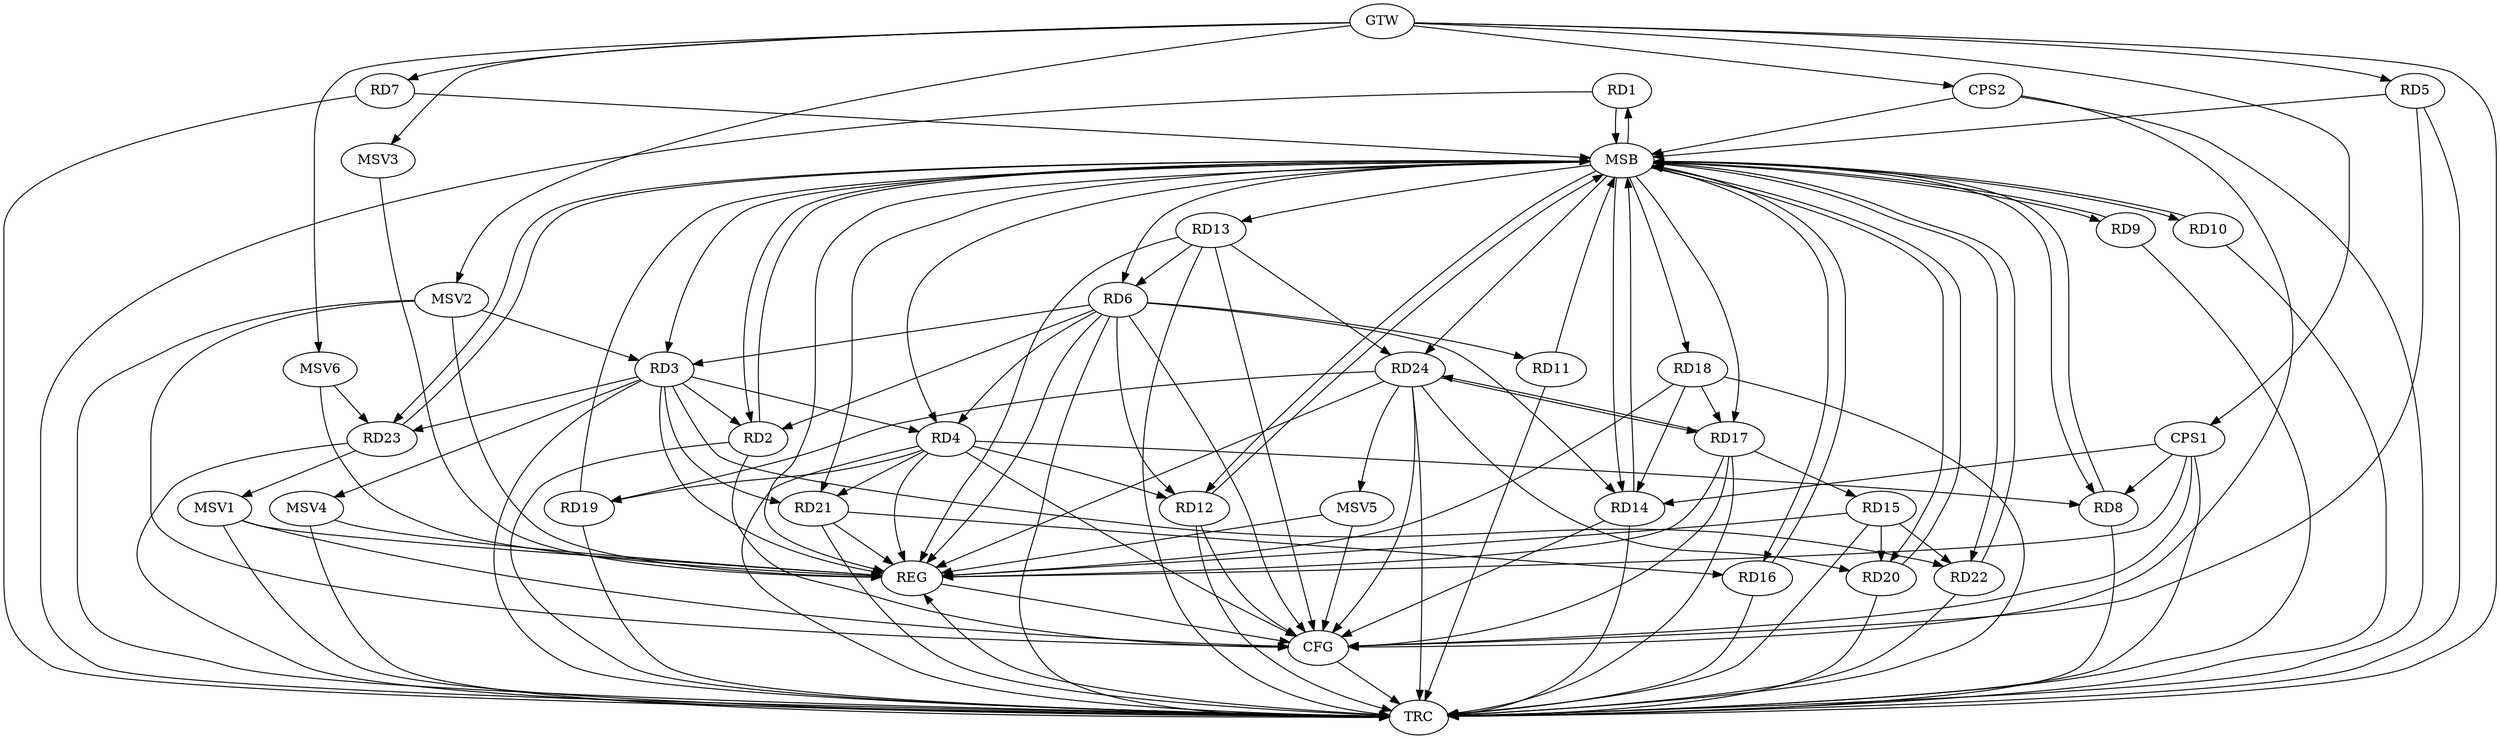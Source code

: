 strict digraph G {
  RD1 [ label="RD1" ];
  RD2 [ label="RD2" ];
  RD3 [ label="RD3" ];
  RD4 [ label="RD4" ];
  RD5 [ label="RD5" ];
  RD6 [ label="RD6" ];
  RD7 [ label="RD7" ];
  RD8 [ label="RD8" ];
  RD9 [ label="RD9" ];
  RD10 [ label="RD10" ];
  RD11 [ label="RD11" ];
  RD12 [ label="RD12" ];
  RD13 [ label="RD13" ];
  RD14 [ label="RD14" ];
  RD15 [ label="RD15" ];
  RD16 [ label="RD16" ];
  RD17 [ label="RD17" ];
  RD18 [ label="RD18" ];
  RD19 [ label="RD19" ];
  RD20 [ label="RD20" ];
  RD21 [ label="RD21" ];
  RD22 [ label="RD22" ];
  RD23 [ label="RD23" ];
  RD24 [ label="RD24" ];
  CPS1 [ label="CPS1" ];
  CPS2 [ label="CPS2" ];
  GTW [ label="GTW" ];
  REG [ label="REG" ];
  MSB [ label="MSB" ];
  CFG [ label="CFG" ];
  TRC [ label="TRC" ];
  MSV1 [ label="MSV1" ];
  MSV2 [ label="MSV2" ];
  MSV3 [ label="MSV3" ];
  MSV4 [ label="MSV4" ];
  MSV5 [ label="MSV5" ];
  MSV6 [ label="MSV6" ];
  RD3 -> RD2;
  RD6 -> RD2;
  RD3 -> RD4;
  RD6 -> RD3;
  RD3 -> RD21;
  RD3 -> RD22;
  RD3 -> RD23;
  RD6 -> RD4;
  RD4 -> RD8;
  RD4 -> RD12;
  RD4 -> RD19;
  RD4 -> RD21;
  RD6 -> RD12;
  RD13 -> RD6;
  RD6 -> RD14;
  RD13 -> RD24;
  RD18 -> RD14;
  RD17 -> RD15;
  RD15 -> RD20;
  RD15 -> RD22;
  RD21 -> RD16;
  RD18 -> RD17;
  RD17 -> RD24;
  RD24 -> RD17;
  RD24 -> RD19;
  RD24 -> RD20;
  CPS1 -> RD8;
  CPS1 -> RD14;
  GTW -> RD5;
  GTW -> RD7;
  GTW -> CPS1;
  GTW -> CPS2;
  RD3 -> REG;
  RD4 -> REG;
  RD6 -> REG;
  RD13 -> REG;
  RD15 -> REG;
  RD17 -> REG;
  RD18 -> REG;
  RD21 -> REG;
  RD24 -> REG;
  CPS1 -> REG;
  RD1 -> MSB;
  MSB -> RD9;
  MSB -> REG;
  RD2 -> MSB;
  MSB -> RD1;
  MSB -> RD18;
  RD5 -> MSB;
  MSB -> RD10;
  RD7 -> MSB;
  MSB -> RD24;
  RD8 -> MSB;
  MSB -> RD6;
  RD9 -> MSB;
  MSB -> RD8;
  MSB -> RD12;
  MSB -> RD16;
  RD10 -> MSB;
  MSB -> RD23;
  RD11 -> MSB;
  RD12 -> MSB;
  MSB -> RD13;
  MSB -> RD21;
  RD14 -> MSB;
  MSB -> RD17;
  MSB -> RD20;
  RD16 -> MSB;
  MSB -> RD3;
  MSB -> RD14;
  RD19 -> MSB;
  MSB -> RD22;
  RD20 -> MSB;
  RD22 -> MSB;
  MSB -> RD4;
  RD23 -> MSB;
  MSB -> RD2;
  CPS2 -> MSB;
  RD4 -> CFG;
  RD5 -> CFG;
  RD2 -> CFG;
  RD13 -> CFG;
  CPS1 -> CFG;
  RD12 -> CFG;
  RD6 -> CFG;
  RD24 -> CFG;
  RD14 -> CFG;
  CPS2 -> CFG;
  RD17 -> CFG;
  REG -> CFG;
  RD1 -> TRC;
  RD2 -> TRC;
  RD3 -> TRC;
  RD4 -> TRC;
  RD5 -> TRC;
  RD6 -> TRC;
  RD7 -> TRC;
  RD8 -> TRC;
  RD9 -> TRC;
  RD10 -> TRC;
  RD11 -> TRC;
  RD12 -> TRC;
  RD13 -> TRC;
  RD14 -> TRC;
  RD15 -> TRC;
  RD16 -> TRC;
  RD17 -> TRC;
  RD18 -> TRC;
  RD19 -> TRC;
  RD20 -> TRC;
  RD21 -> TRC;
  RD22 -> TRC;
  RD23 -> TRC;
  RD24 -> TRC;
  CPS1 -> TRC;
  CPS2 -> TRC;
  GTW -> TRC;
  CFG -> TRC;
  TRC -> REG;
  RD6 -> RD11;
  RD23 -> MSV1;
  MSV1 -> REG;
  MSV1 -> TRC;
  MSV1 -> CFG;
  MSV2 -> RD3;
  GTW -> MSV2;
  MSV2 -> REG;
  MSV2 -> TRC;
  MSV2 -> CFG;
  GTW -> MSV3;
  MSV3 -> REG;
  RD3 -> MSV4;
  MSV4 -> REG;
  MSV4 -> TRC;
  RD24 -> MSV5;
  MSV5 -> REG;
  MSV5 -> CFG;
  MSV6 -> RD23;
  GTW -> MSV6;
  MSV6 -> REG;
}
